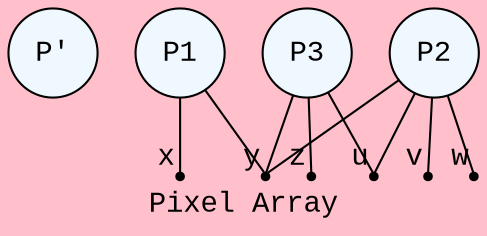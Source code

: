 /*
Automatically generated by Xholon version 0.8.1, using org.primordion.ef.Xholon2Graphviz.java
Sun Nov 05 12:42:29 GMT-500 2017 1509903749436
model: Operads - Domain Specific Language, and Parsing
www.primordion.com/Xholon

To view this file, use Graphviz dot|fdp|neato|twopi|circo|sfdp from http://www.graphviz.org/
For example, to generate an SVG file:
  neato -Tsvg -O OperadExample_66_1509903749436.gv
Alternatively try one of these:
  dot -Tsvg -O OperadExample_66_1509903749436.gv
  dot -Tsvg -O -Grankdir=LR OperadExample_66_1509903749436.gv
  fdp -Tsvg -O OperadExample_66_1509903749436.gv
  neato -Tsvg -O OperadExample_66_1509903749436.gv
  circo -Tsvg -O OperadExample_66_1509903749436.gv
Or use one of: -Tgif -Tjpg -Tpdf -Tpng -Txdot -Txlib
See also: http://hughesbennett.net/Graphviz
See also: http://graphviz-dev.appspot.com/
See also: http://www.webgraphviz.com/
See also: http://rise4fun.com/agl/

To repeat this Xholon export:
 $wnd.xh.xport("Graphviz", $wnd.xh.root().parent().xpath("Chameleon/PhysicalSystem/OperadExample[@roleName='Pixel Array']"), '{"gvFileExt":".gv","gvGraph":"graph","layout":"neato","edgeOp":"--","gvCluster":"","shouldShowStateMachineEntities":false,"filter":"--Behavior,Script","nameTemplateNodeId":"^^^^i^","nameTemplateNodeLabel":"R^^^^^","shouldQuoteLabels":true,"shouldShowLinks":true,"shouldShowLinkLabels":false,"shouldSpecifyLayout":true,"maxLabelLen":-1,"shouldColor":true,"defaultColor":"#f0f8ff","shouldSpecifyShape":true,"shape":"circle","shouldSpecifySize":true,"size":"20","shouldSpecifyFontname":true,"fontname":"\"Courier New\"","shouldSpecifyArrowhead":true,"arrowhead":"vee","shouldSpecifyStylesheet":true,"stylesheet":"Xholon.css","shouldSpecifyRankdir":false,"rankdir":"LR","shouldDisplayGraph":true,"outputFormat":"svg"}');
*/
graph 66 {
 graph [label="Pixel Array",id="OperadExample[@roleName='Pixel Array']",stylesheet="Xholon.css",size=20,fontname="Courier New",color="blue",bgcolor=pink,mode=major]
 node [style=filled,fillcolor="#f0f8ff",shape=circle,fontname="Courier New"]
 edge [arrowhead=vee]
 subgraph 69 { label="Packs" id="OperadExample[@roleName='Pixel Array']/Packs"
  70 [label="P'" id="OperadExample[@roleName='Pixel Array']/Packs/Pack[@roleName='P'']"]
  74 [label="P1" id="OperadExample[@roleName='Pixel Array']/Packs/Pack[@roleName='P1']"]
  77 [label="P2" id="OperadExample[@roleName='Pixel Array']/Packs/Pack[@roleName='P2']"]
  82 [label="P3" id="OperadExample[@roleName='Pixel Array']/Packs/Pack[@roleName='P3']"]
 }
 subgraph 86 { label="Cables" id="OperadExample[@roleName='Pixel Array']/Cables"
  87 [xlabel="u" shape=point fillcolor="#000000" id="OperadExample[@roleName='Pixel Array']/Cables/Cable[@roleName='u']"]
  88 [xlabel="v" shape=point fillcolor="#000000" id="OperadExample[@roleName='Pixel Array']/Cables/Cable[@roleName='v']"]
  89 [xlabel="w" shape=point fillcolor="#000000" id="OperadExample[@roleName='Pixel Array']/Cables/Cable[@roleName='w']"]
  90 [xlabel="x" shape=point fillcolor="#000000" id="OperadExample[@roleName='Pixel Array']/Cables/Cable[@roleName='x']"]
  91 [xlabel="y" shape=point fillcolor="#000000" id="OperadExample[@roleName='Pixel Array']/Cables/Cable[@roleName='y']"]
  92 [xlabel="z" shape=point fillcolor="#000000" id="OperadExample[@roleName='Pixel Array']/Cables/Cable[@roleName='z']"]
 }
 74 -- 90; 74 -- 91; 77 -- 87; 77 -- 88; 77 -- 89; 77 -- 91; 82 -- 87; 82 -- 91; 82 -- 92;
}


